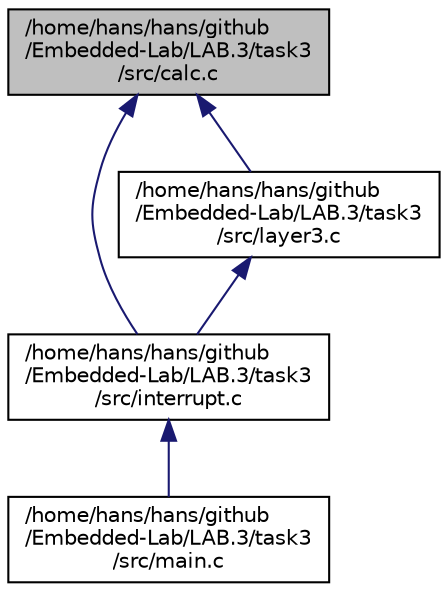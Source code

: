 digraph "/home/hans/hans/github/Embedded-Lab/LAB.3/task3/src/calc.c"
{
  edge [fontname="Helvetica",fontsize="10",labelfontname="Helvetica",labelfontsize="10"];
  node [fontname="Helvetica",fontsize="10",shape=record];
  Node6 [label="/home/hans/hans/github\l/Embedded-Lab/LAB.3/task3\l/src/calc.c",height=0.2,width=0.4,color="black", fillcolor="grey75", style="filled", fontcolor="black"];
  Node6 -> Node7 [dir="back",color="midnightblue",fontsize="10",style="solid",fontname="Helvetica"];
  Node7 [label="/home/hans/hans/github\l/Embedded-Lab/LAB.3/task3\l/src/interrupt.c",height=0.2,width=0.4,color="black", fillcolor="white", style="filled",URL="$interrupt_8c.html"];
  Node7 -> Node8 [dir="back",color="midnightblue",fontsize="10",style="solid",fontname="Helvetica"];
  Node8 [label="/home/hans/hans/github\l/Embedded-Lab/LAB.3/task3\l/src/main.c",height=0.2,width=0.4,color="black", fillcolor="white", style="filled",URL="$main_8c.html"];
  Node6 -> Node9 [dir="back",color="midnightblue",fontsize="10",style="solid",fontname="Helvetica"];
  Node9 [label="/home/hans/hans/github\l/Embedded-Lab/LAB.3/task3\l/src/layer3.c",height=0.2,width=0.4,color="black", fillcolor="white", style="filled",URL="$layer3_8c.html"];
  Node9 -> Node7 [dir="back",color="midnightblue",fontsize="10",style="solid",fontname="Helvetica"];
}
